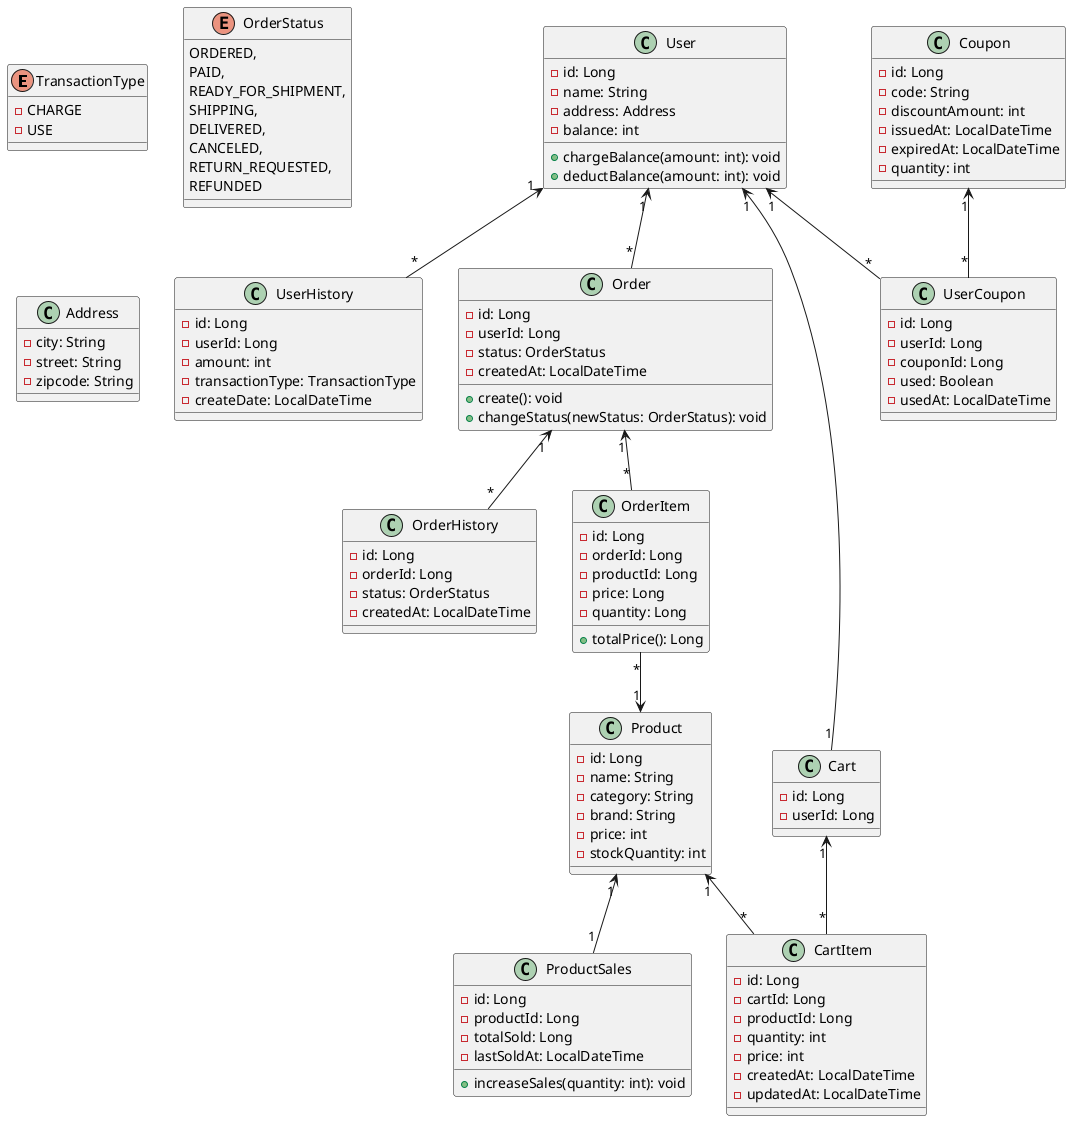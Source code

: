 @startuml

enum TransactionType {
    - CHARGE
    - USE
}

enum OrderStatus {
    ORDERED,
    PAID,
    READY_FOR_SHIPMENT,
    SHIPPING,
    DELIVERED,
    CANCELED,
    RETURN_REQUESTED,
    REFUNDED
}

class User {
    - id: Long
    - name: String
    - address: Address
    - balance: int
    + chargeBalance(amount: int): void
    + deductBalance(amount: int): void
}

class UserHistory {
    - id: Long
    - userId: Long
    - amount: int
    - transactionType: TransactionType
    - createDate: LocalDateTime
}

class Address {
    - city: String
    - street: String
    - zipcode: String
}

class Coupon {
    - id: Long
    - code: String
    - discountAmount: int
    - issuedAt: LocalDateTime
    - expiredAt: LocalDateTime
    - quantity: int
}

class UserCoupon {
    - id: Long
    - userId: Long
    - couponId: Long
    - used: Boolean
    - usedAt: LocalDateTime
}

class Order {
    - id: Long
    - userId: Long
    - status: OrderStatus
    - createdAt: LocalDateTime
    + create(): void
    + changeStatus(newStatus: OrderStatus): void
}

class OrderHistory {
    - id: Long
    - orderId: Long
    - status: OrderStatus
    - createdAt: LocalDateTime
}

class OrderItem {
    - id: Long
    - orderId: Long
    - productId: Long
    - price: Long
    - quantity: Long
    + totalPrice(): Long
}

class Product {
    - id: Long
    - name: String
    - category: String
    - brand: String
    - price: int
    - stockQuantity: int
}

' 판매량을 조회를 위해 분리
class ProductSales {
    - id: Long
    - productId: Long
    - totalSold: Long
    - lastSoldAt: LocalDateTime
    + increaseSales(quantity: int): void
}

class Cart {
    - id: Long
    - userId: Long
}

class CartItem {
    - id: Long
    - cartId: Long
    - productId: Long
    - quantity: int
    - price: int
    - createdAt: LocalDateTime
    - updatedAt: LocalDateTime
}

' 관계 정의
User "1" <-- "*" UserHistory
User "1" <-- "*" UserCoupon
Coupon "1" <-- "*" UserCoupon

User "1" <-- "*" Order
Order "1" <-- "*" OrderItem
OrderItem "*" --> "1" Product
Order "1" <-- "*" OrderHistory

Product "1" <-- "1" ProductSales

User "1" <-- "1" Cart
Cart "1" <-- "*" CartItem
Product "1" <-- "*" CartItem

@enduml
